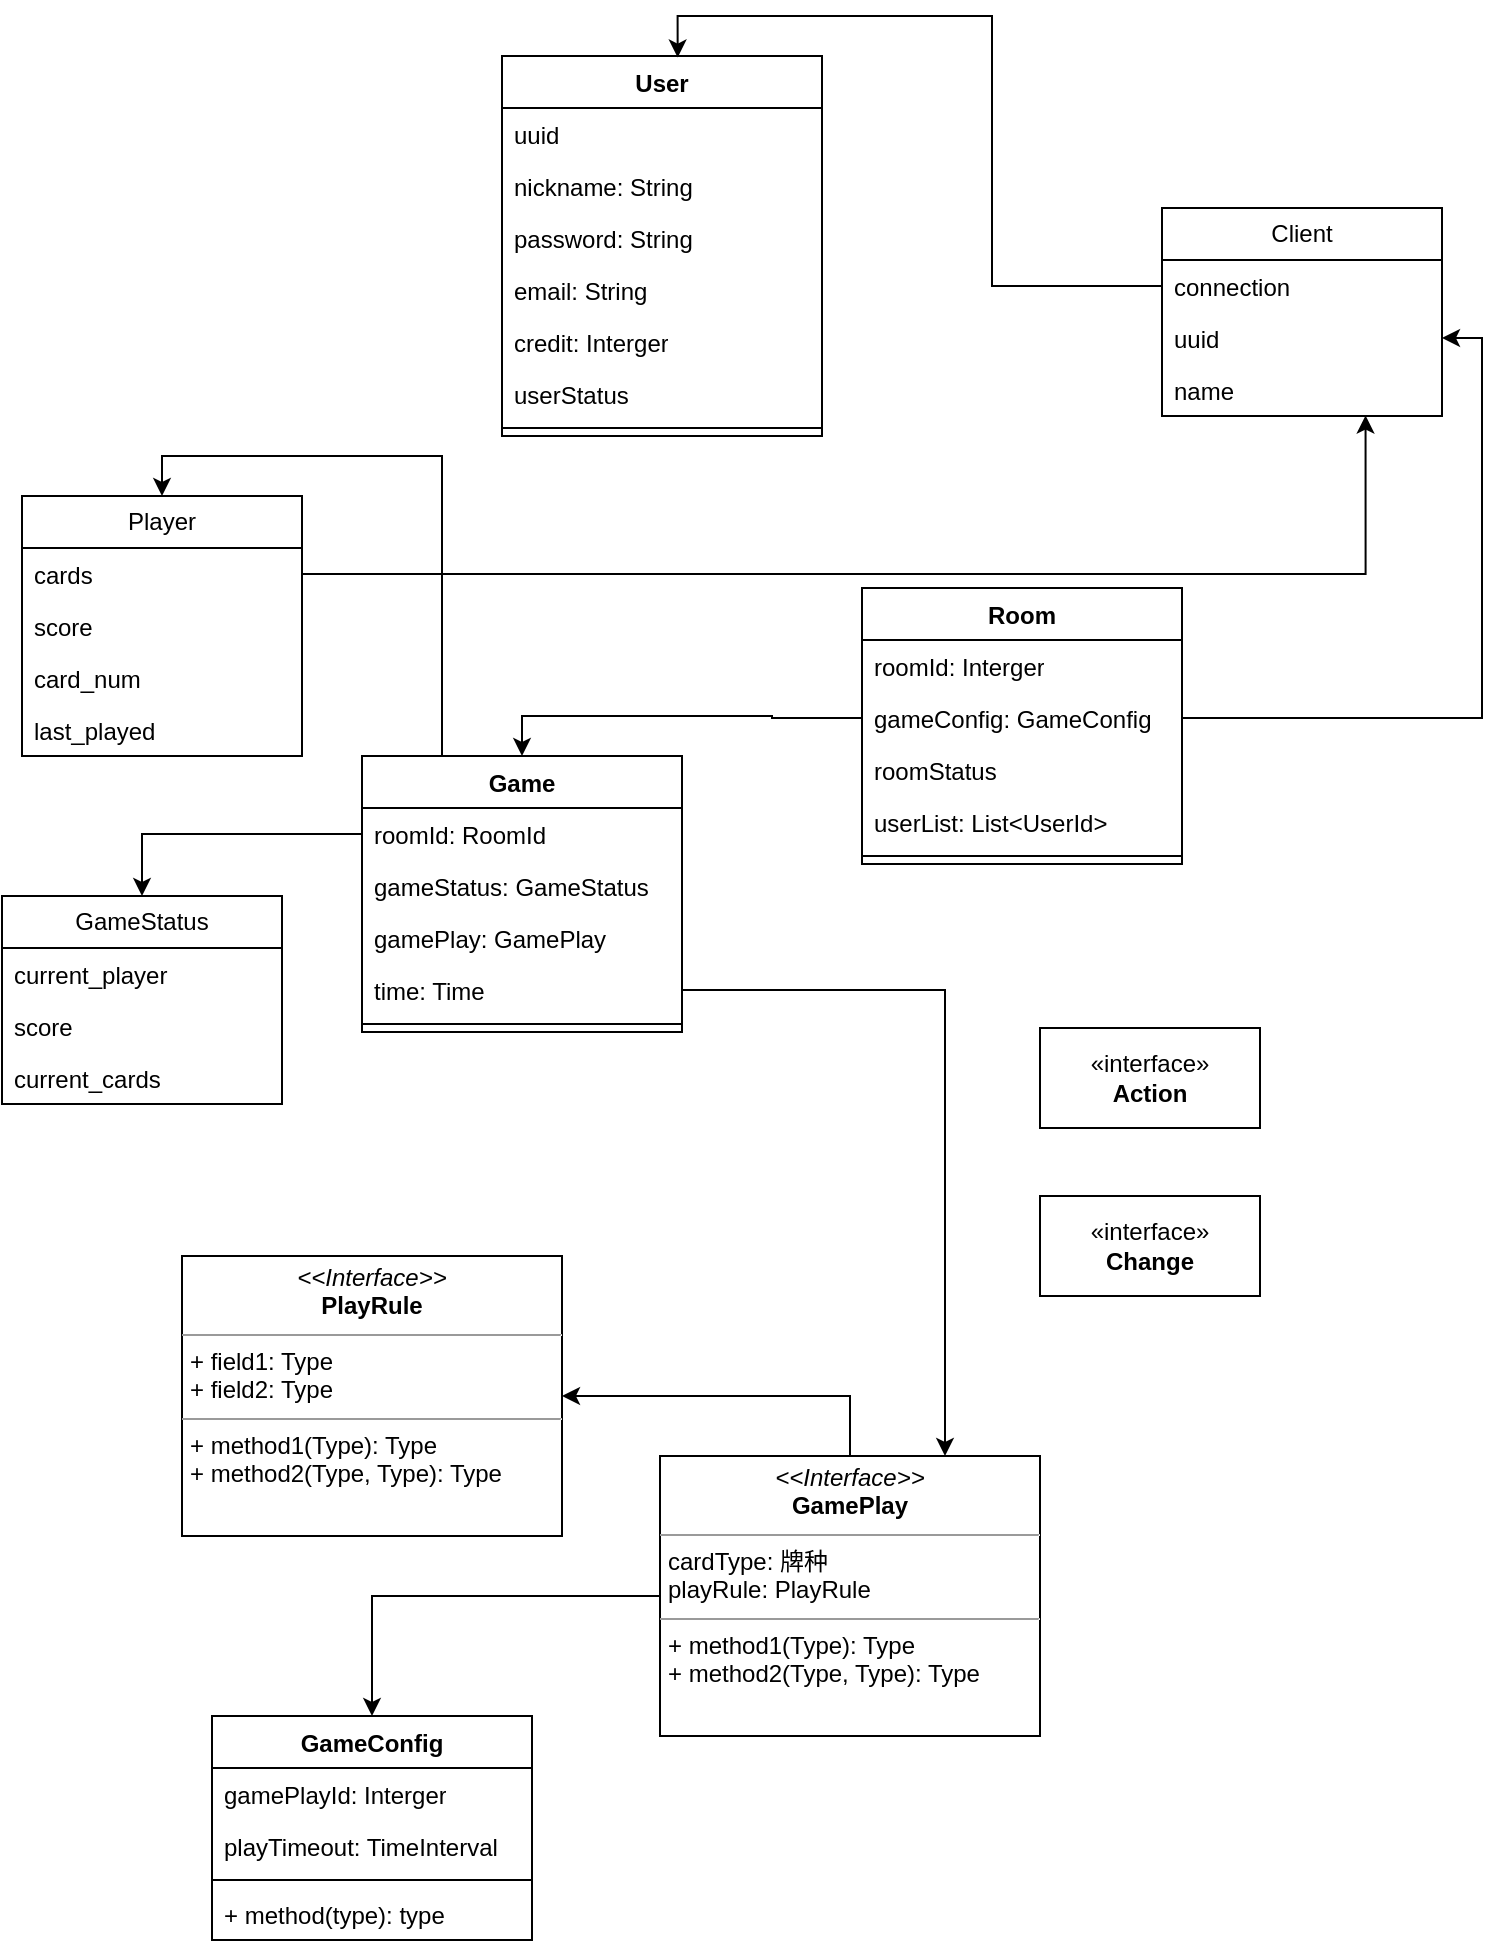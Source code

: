 <mxfile version="21.1.2" type="github">
  <diagram id="C5RBs43oDa-KdzZeNtuy" name="Page-1">
    <mxGraphModel dx="1624" dy="568" grid="1" gridSize="10" guides="1" tooltips="1" connect="1" arrows="1" fold="1" page="1" pageScale="1" pageWidth="827" pageHeight="1169" math="0" shadow="0">
      <root>
        <mxCell id="WIyWlLk6GJQsqaUBKTNV-0" />
        <mxCell id="WIyWlLk6GJQsqaUBKTNV-1" parent="WIyWlLk6GJQsqaUBKTNV-0" />
        <mxCell id="mFP2TvQ8Q0G1etKeHPyd-0" value="User" style="swimlane;fontStyle=1;align=center;verticalAlign=top;childLayout=stackLayout;horizontal=1;startSize=26;horizontalStack=0;resizeParent=1;resizeParentMax=0;resizeLast=0;collapsible=1;marginBottom=0;whiteSpace=wrap;html=1;" parent="WIyWlLk6GJQsqaUBKTNV-1" vertex="1">
          <mxGeometry x="240" y="90" width="160" height="190" as="geometry">
            <mxRectangle x="330" y="220" width="70" height="30" as="alternateBounds" />
          </mxGeometry>
        </mxCell>
        <mxCell id="mFP2TvQ8Q0G1etKeHPyd-1" value="uuid" style="text;strokeColor=none;fillColor=none;align=left;verticalAlign=top;spacingLeft=4;spacingRight=4;overflow=hidden;rotatable=0;points=[[0,0.5],[1,0.5]];portConstraint=eastwest;whiteSpace=wrap;html=1;" parent="mFP2TvQ8Q0G1etKeHPyd-0" vertex="1">
          <mxGeometry y="26" width="160" height="26" as="geometry" />
        </mxCell>
        <mxCell id="mFP2TvQ8Q0G1etKeHPyd-5" value="nickname: String" style="text;strokeColor=none;fillColor=none;align=left;verticalAlign=top;spacingLeft=4;spacingRight=4;overflow=hidden;rotatable=0;points=[[0,0.5],[1,0.5]];portConstraint=eastwest;whiteSpace=wrap;html=1;" parent="mFP2TvQ8Q0G1etKeHPyd-0" vertex="1">
          <mxGeometry y="52" width="160" height="26" as="geometry" />
        </mxCell>
        <mxCell id="mFP2TvQ8Q0G1etKeHPyd-6" value="password: String" style="text;strokeColor=none;fillColor=none;align=left;verticalAlign=top;spacingLeft=4;spacingRight=4;overflow=hidden;rotatable=0;points=[[0,0.5],[1,0.5]];portConstraint=eastwest;whiteSpace=wrap;html=1;" parent="mFP2TvQ8Q0G1etKeHPyd-0" vertex="1">
          <mxGeometry y="78" width="160" height="26" as="geometry" />
        </mxCell>
        <mxCell id="mFP2TvQ8Q0G1etKeHPyd-7" value="email: String" style="text;strokeColor=none;fillColor=none;align=left;verticalAlign=top;spacingLeft=4;spacingRight=4;overflow=hidden;rotatable=0;points=[[0,0.5],[1,0.5]];portConstraint=eastwest;whiteSpace=wrap;html=1;" parent="mFP2TvQ8Q0G1etKeHPyd-0" vertex="1">
          <mxGeometry y="104" width="160" height="26" as="geometry" />
        </mxCell>
        <mxCell id="mFP2TvQ8Q0G1etKeHPyd-8" value="credit: Interger" style="text;strokeColor=none;fillColor=none;align=left;verticalAlign=top;spacingLeft=4;spacingRight=4;overflow=hidden;rotatable=0;points=[[0,0.5],[1,0.5]];portConstraint=eastwest;whiteSpace=wrap;html=1;" parent="mFP2TvQ8Q0G1etKeHPyd-0" vertex="1">
          <mxGeometry y="130" width="160" height="26" as="geometry" />
        </mxCell>
        <mxCell id="mFP2TvQ8Q0G1etKeHPyd-9" value="userStatus" style="text;strokeColor=none;fillColor=none;align=left;verticalAlign=top;spacingLeft=4;spacingRight=4;overflow=hidden;rotatable=0;points=[[0,0.5],[1,0.5]];portConstraint=eastwest;whiteSpace=wrap;html=1;" parent="mFP2TvQ8Q0G1etKeHPyd-0" vertex="1">
          <mxGeometry y="156" width="160" height="26" as="geometry" />
        </mxCell>
        <mxCell id="mFP2TvQ8Q0G1etKeHPyd-2" value="" style="line;strokeWidth=1;fillColor=none;align=left;verticalAlign=middle;spacingTop=-1;spacingLeft=3;spacingRight=3;rotatable=0;labelPosition=right;points=[];portConstraint=eastwest;strokeColor=inherit;" parent="mFP2TvQ8Q0G1etKeHPyd-0" vertex="1">
          <mxGeometry y="182" width="160" height="8" as="geometry" />
        </mxCell>
        <mxCell id="mFP2TvQ8Q0G1etKeHPyd-10" value="Room" style="swimlane;fontStyle=1;align=center;verticalAlign=top;childLayout=stackLayout;horizontal=1;startSize=26;horizontalStack=0;resizeParent=1;resizeParentMax=0;resizeLast=0;collapsible=1;marginBottom=0;whiteSpace=wrap;html=1;" parent="WIyWlLk6GJQsqaUBKTNV-1" vertex="1">
          <mxGeometry x="420" y="356" width="160" height="138" as="geometry" />
        </mxCell>
        <mxCell id="mFP2TvQ8Q0G1etKeHPyd-11" value="roomId: Interger" style="text;strokeColor=none;fillColor=none;align=left;verticalAlign=top;spacingLeft=4;spacingRight=4;overflow=hidden;rotatable=0;points=[[0,0.5],[1,0.5]];portConstraint=eastwest;whiteSpace=wrap;html=1;" parent="mFP2TvQ8Q0G1etKeHPyd-10" vertex="1">
          <mxGeometry y="26" width="160" height="26" as="geometry" />
        </mxCell>
        <mxCell id="mFP2TvQ8Q0G1etKeHPyd-14" value="gameConfig: GameConfig" style="text;strokeColor=none;fillColor=none;align=left;verticalAlign=top;spacingLeft=4;spacingRight=4;overflow=hidden;rotatable=0;points=[[0,0.5],[1,0.5]];portConstraint=eastwest;whiteSpace=wrap;html=1;" parent="mFP2TvQ8Q0G1etKeHPyd-10" vertex="1">
          <mxGeometry y="52" width="160" height="26" as="geometry" />
        </mxCell>
        <mxCell id="mFP2TvQ8Q0G1etKeHPyd-15" value="roomStatus" style="text;strokeColor=none;fillColor=none;align=left;verticalAlign=top;spacingLeft=4;spacingRight=4;overflow=hidden;rotatable=0;points=[[0,0.5],[1,0.5]];portConstraint=eastwest;whiteSpace=wrap;html=1;" parent="mFP2TvQ8Q0G1etKeHPyd-10" vertex="1">
          <mxGeometry y="78" width="160" height="26" as="geometry" />
        </mxCell>
        <mxCell id="mFP2TvQ8Q0G1etKeHPyd-16" value="userList: List&amp;lt;UserId&amp;gt;" style="text;strokeColor=none;fillColor=none;align=left;verticalAlign=top;spacingLeft=4;spacingRight=4;overflow=hidden;rotatable=0;points=[[0,0.5],[1,0.5]];portConstraint=eastwest;whiteSpace=wrap;html=1;" parent="mFP2TvQ8Q0G1etKeHPyd-10" vertex="1">
          <mxGeometry y="104" width="160" height="26" as="geometry" />
        </mxCell>
        <mxCell id="mFP2TvQ8Q0G1etKeHPyd-12" value="" style="line;strokeWidth=1;fillColor=none;align=left;verticalAlign=middle;spacingTop=-1;spacingLeft=3;spacingRight=3;rotatable=0;labelPosition=right;points=[];portConstraint=eastwest;strokeColor=inherit;" parent="mFP2TvQ8Q0G1etKeHPyd-10" vertex="1">
          <mxGeometry y="130" width="160" height="8" as="geometry" />
        </mxCell>
        <mxCell id="Y3XOSIJj2k3WBhOEDX4B-26" style="edgeStyle=orthogonalEdgeStyle;rounded=0;orthogonalLoop=1;jettySize=auto;html=1;exitX=0.25;exitY=0;exitDx=0;exitDy=0;entryX=0.5;entryY=0;entryDx=0;entryDy=0;" edge="1" parent="WIyWlLk6GJQsqaUBKTNV-1" source="mFP2TvQ8Q0G1etKeHPyd-18" target="Y3XOSIJj2k3WBhOEDX4B-19">
          <mxGeometry relative="1" as="geometry" />
        </mxCell>
        <mxCell id="mFP2TvQ8Q0G1etKeHPyd-18" value="Game" style="swimlane;fontStyle=1;align=center;verticalAlign=top;childLayout=stackLayout;horizontal=1;startSize=26;horizontalStack=0;resizeParent=1;resizeParentMax=0;resizeLast=0;collapsible=1;marginBottom=0;whiteSpace=wrap;html=1;" parent="WIyWlLk6GJQsqaUBKTNV-1" vertex="1">
          <mxGeometry x="170" y="440" width="160" height="138" as="geometry" />
        </mxCell>
        <mxCell id="mFP2TvQ8Q0G1etKeHPyd-19" value="roomId: RoomId" style="text;strokeColor=none;fillColor=none;align=left;verticalAlign=top;spacingLeft=4;spacingRight=4;overflow=hidden;rotatable=0;points=[[0,0.5],[1,0.5]];portConstraint=eastwest;whiteSpace=wrap;html=1;" parent="mFP2TvQ8Q0G1etKeHPyd-18" vertex="1">
          <mxGeometry y="26" width="160" height="26" as="geometry" />
        </mxCell>
        <mxCell id="mFP2TvQ8Q0G1etKeHPyd-24" value="gameStatus: GameStatus" style="text;strokeColor=none;fillColor=none;align=left;verticalAlign=top;spacingLeft=4;spacingRight=4;overflow=hidden;rotatable=0;points=[[0,0.5],[1,0.5]];portConstraint=eastwest;whiteSpace=wrap;html=1;" parent="mFP2TvQ8Q0G1etKeHPyd-18" vertex="1">
          <mxGeometry y="52" width="160" height="26" as="geometry" />
        </mxCell>
        <mxCell id="mFP2TvQ8Q0G1etKeHPyd-25" value="gamePlay: GamePlay" style="text;strokeColor=none;fillColor=none;align=left;verticalAlign=top;spacingLeft=4;spacingRight=4;overflow=hidden;rotatable=0;points=[[0,0.5],[1,0.5]];portConstraint=eastwest;whiteSpace=wrap;html=1;" parent="mFP2TvQ8Q0G1etKeHPyd-18" vertex="1">
          <mxGeometry y="78" width="160" height="26" as="geometry" />
        </mxCell>
        <mxCell id="mFP2TvQ8Q0G1etKeHPyd-26" value="time: Time" style="text;strokeColor=none;fillColor=none;align=left;verticalAlign=top;spacingLeft=4;spacingRight=4;overflow=hidden;rotatable=0;points=[[0,0.5],[1,0.5]];portConstraint=eastwest;whiteSpace=wrap;html=1;" parent="mFP2TvQ8Q0G1etKeHPyd-18" vertex="1">
          <mxGeometry y="104" width="160" height="26" as="geometry" />
        </mxCell>
        <mxCell id="mFP2TvQ8Q0G1etKeHPyd-20" value="" style="line;strokeWidth=1;fillColor=none;align=left;verticalAlign=middle;spacingTop=-1;spacingLeft=3;spacingRight=3;rotatable=0;labelPosition=right;points=[];portConstraint=eastwest;strokeColor=inherit;" parent="mFP2TvQ8Q0G1etKeHPyd-18" vertex="1">
          <mxGeometry y="130" width="160" height="8" as="geometry" />
        </mxCell>
        <mxCell id="mFP2TvQ8Q0G1etKeHPyd-27" value="GameConfig" style="swimlane;fontStyle=1;align=center;verticalAlign=top;childLayout=stackLayout;horizontal=1;startSize=26;horizontalStack=0;resizeParent=1;resizeParentMax=0;resizeLast=0;collapsible=1;marginBottom=0;whiteSpace=wrap;html=1;" parent="WIyWlLk6GJQsqaUBKTNV-1" vertex="1">
          <mxGeometry x="95" y="920" width="160" height="112" as="geometry" />
        </mxCell>
        <mxCell id="mFP2TvQ8Q0G1etKeHPyd-28" value="gamePlayId: Interger" style="text;strokeColor=none;fillColor=none;align=left;verticalAlign=top;spacingLeft=4;spacingRight=4;overflow=hidden;rotatable=0;points=[[0,0.5],[1,0.5]];portConstraint=eastwest;whiteSpace=wrap;html=1;" parent="mFP2TvQ8Q0G1etKeHPyd-27" vertex="1">
          <mxGeometry y="26" width="160" height="26" as="geometry" />
        </mxCell>
        <mxCell id="mFP2TvQ8Q0G1etKeHPyd-31" value="playTimeout: TimeInterval" style="text;strokeColor=none;fillColor=none;align=left;verticalAlign=top;spacingLeft=4;spacingRight=4;overflow=hidden;rotatable=0;points=[[0,0.5],[1,0.5]];portConstraint=eastwest;whiteSpace=wrap;html=1;" parent="mFP2TvQ8Q0G1etKeHPyd-27" vertex="1">
          <mxGeometry y="52" width="160" height="26" as="geometry" />
        </mxCell>
        <mxCell id="mFP2TvQ8Q0G1etKeHPyd-29" value="" style="line;strokeWidth=1;fillColor=none;align=left;verticalAlign=middle;spacingTop=-1;spacingLeft=3;spacingRight=3;rotatable=0;labelPosition=right;points=[];portConstraint=eastwest;strokeColor=inherit;" parent="mFP2TvQ8Q0G1etKeHPyd-27" vertex="1">
          <mxGeometry y="78" width="160" height="8" as="geometry" />
        </mxCell>
        <mxCell id="mFP2TvQ8Q0G1etKeHPyd-30" value="+ method(type): type" style="text;strokeColor=none;fillColor=none;align=left;verticalAlign=top;spacingLeft=4;spacingRight=4;overflow=hidden;rotatable=0;points=[[0,0.5],[1,0.5]];portConstraint=eastwest;whiteSpace=wrap;html=1;" parent="mFP2TvQ8Q0G1etKeHPyd-27" vertex="1">
          <mxGeometry y="86" width="160" height="26" as="geometry" />
        </mxCell>
        <mxCell id="Y3XOSIJj2k3WBhOEDX4B-2" style="edgeStyle=orthogonalEdgeStyle;rounded=0;orthogonalLoop=1;jettySize=auto;html=1;exitX=0.5;exitY=0;exitDx=0;exitDy=0;" edge="1" parent="WIyWlLk6GJQsqaUBKTNV-1" source="mFP2TvQ8Q0G1etKeHPyd-32" target="mFP2TvQ8Q0G1etKeHPyd-33">
          <mxGeometry relative="1" as="geometry" />
        </mxCell>
        <mxCell id="Y3XOSIJj2k3WBhOEDX4B-4" style="edgeStyle=orthogonalEdgeStyle;rounded=0;orthogonalLoop=1;jettySize=auto;html=1;exitX=0;exitY=0.5;exitDx=0;exitDy=0;entryX=0.5;entryY=0;entryDx=0;entryDy=0;" edge="1" parent="WIyWlLk6GJQsqaUBKTNV-1" source="mFP2TvQ8Q0G1etKeHPyd-32" target="mFP2TvQ8Q0G1etKeHPyd-27">
          <mxGeometry relative="1" as="geometry" />
        </mxCell>
        <mxCell id="mFP2TvQ8Q0G1etKeHPyd-32" value="&lt;p style=&quot;margin:0px;margin-top:4px;text-align:center;&quot;&gt;&lt;i&gt;&amp;lt;&amp;lt;Interface&amp;gt;&amp;gt;&lt;/i&gt;&lt;br&gt;&lt;b&gt;GamePlay&lt;/b&gt;&lt;/p&gt;&lt;hr size=&quot;1&quot;&gt;&lt;p style=&quot;margin:0px;margin-left:4px;&quot;&gt;cardType: 牌种&lt;br&gt;playRule: PlayRule&lt;/p&gt;&lt;hr size=&quot;1&quot;&gt;&lt;p style=&quot;margin:0px;margin-left:4px;&quot;&gt;+ method1(Type): Type&lt;br&gt;+ method2(Type, Type): Type&lt;/p&gt;" style="verticalAlign=top;align=left;overflow=fill;fontSize=12;fontFamily=Helvetica;html=1;whiteSpace=wrap;" parent="WIyWlLk6GJQsqaUBKTNV-1" vertex="1">
          <mxGeometry x="319" y="790" width="190" height="140" as="geometry" />
        </mxCell>
        <mxCell id="mFP2TvQ8Q0G1etKeHPyd-33" value="&lt;p style=&quot;margin:0px;margin-top:4px;text-align:center;&quot;&gt;&lt;i&gt;&amp;lt;&amp;lt;Interface&amp;gt;&amp;gt;&lt;/i&gt;&lt;br&gt;&lt;b&gt;PlayRule&lt;/b&gt;&lt;/p&gt;&lt;hr size=&quot;1&quot;&gt;&lt;p style=&quot;margin:0px;margin-left:4px;&quot;&gt;+ field1: Type&lt;br&gt;+ field2: Type&lt;/p&gt;&lt;hr size=&quot;1&quot;&gt;&lt;p style=&quot;margin:0px;margin-left:4px;&quot;&gt;+ method1(Type): Type&lt;br&gt;+ method2(Type, Type): Type&lt;/p&gt;" style="verticalAlign=top;align=left;overflow=fill;fontSize=12;fontFamily=Helvetica;html=1;whiteSpace=wrap;" parent="WIyWlLk6GJQsqaUBKTNV-1" vertex="1">
          <mxGeometry x="80" y="690" width="190" height="140" as="geometry" />
        </mxCell>
        <mxCell id="Y3XOSIJj2k3WBhOEDX4B-3" style="edgeStyle=orthogonalEdgeStyle;rounded=0;orthogonalLoop=1;jettySize=auto;html=1;exitX=1;exitY=0.5;exitDx=0;exitDy=0;entryX=0.75;entryY=0;entryDx=0;entryDy=0;" edge="1" parent="WIyWlLk6GJQsqaUBKTNV-1" source="mFP2TvQ8Q0G1etKeHPyd-26" target="mFP2TvQ8Q0G1etKeHPyd-32">
          <mxGeometry relative="1" as="geometry" />
        </mxCell>
        <mxCell id="Y3XOSIJj2k3WBhOEDX4B-7" value="GameStatus" style="swimlane;fontStyle=0;childLayout=stackLayout;horizontal=1;startSize=26;fillColor=none;horizontalStack=0;resizeParent=1;resizeParentMax=0;resizeLast=0;collapsible=1;marginBottom=0;whiteSpace=wrap;html=1;" vertex="1" parent="WIyWlLk6GJQsqaUBKTNV-1">
          <mxGeometry x="-10" y="510" width="140" height="104" as="geometry" />
        </mxCell>
        <mxCell id="Y3XOSIJj2k3WBhOEDX4B-8" value="current_player" style="text;strokeColor=none;fillColor=none;align=left;verticalAlign=top;spacingLeft=4;spacingRight=4;overflow=hidden;rotatable=0;points=[[0,0.5],[1,0.5]];portConstraint=eastwest;whiteSpace=wrap;html=1;" vertex="1" parent="Y3XOSIJj2k3WBhOEDX4B-7">
          <mxGeometry y="26" width="140" height="26" as="geometry" />
        </mxCell>
        <mxCell id="Y3XOSIJj2k3WBhOEDX4B-9" value="score" style="text;strokeColor=none;fillColor=none;align=left;verticalAlign=top;spacingLeft=4;spacingRight=4;overflow=hidden;rotatable=0;points=[[0,0.5],[1,0.5]];portConstraint=eastwest;whiteSpace=wrap;html=1;" vertex="1" parent="Y3XOSIJj2k3WBhOEDX4B-7">
          <mxGeometry y="52" width="140" height="26" as="geometry" />
        </mxCell>
        <mxCell id="Y3XOSIJj2k3WBhOEDX4B-10" value="current_cards" style="text;strokeColor=none;fillColor=none;align=left;verticalAlign=top;spacingLeft=4;spacingRight=4;overflow=hidden;rotatable=0;points=[[0,0.5],[1,0.5]];portConstraint=eastwest;whiteSpace=wrap;html=1;" vertex="1" parent="Y3XOSIJj2k3WBhOEDX4B-7">
          <mxGeometry y="78" width="140" height="26" as="geometry" />
        </mxCell>
        <mxCell id="Y3XOSIJj2k3WBhOEDX4B-11" style="edgeStyle=orthogonalEdgeStyle;rounded=0;orthogonalLoop=1;jettySize=auto;html=1;exitX=0;exitY=0.5;exitDx=0;exitDy=0;entryX=0.5;entryY=0;entryDx=0;entryDy=0;" edge="1" parent="WIyWlLk6GJQsqaUBKTNV-1" source="mFP2TvQ8Q0G1etKeHPyd-19" target="Y3XOSIJj2k3WBhOEDX4B-7">
          <mxGeometry relative="1" as="geometry" />
        </mxCell>
        <mxCell id="Y3XOSIJj2k3WBhOEDX4B-12" value="Client" style="swimlane;fontStyle=0;childLayout=stackLayout;horizontal=1;startSize=26;fillColor=none;horizontalStack=0;resizeParent=1;resizeParentMax=0;resizeLast=0;collapsible=1;marginBottom=0;whiteSpace=wrap;html=1;" vertex="1" parent="WIyWlLk6GJQsqaUBKTNV-1">
          <mxGeometry x="570" y="166" width="140" height="104" as="geometry" />
        </mxCell>
        <mxCell id="Y3XOSIJj2k3WBhOEDX4B-13" value="connection" style="text;strokeColor=none;fillColor=none;align=left;verticalAlign=top;spacingLeft=4;spacingRight=4;overflow=hidden;rotatable=0;points=[[0,0.5],[1,0.5]];portConstraint=eastwest;whiteSpace=wrap;html=1;" vertex="1" parent="Y3XOSIJj2k3WBhOEDX4B-12">
          <mxGeometry y="26" width="140" height="26" as="geometry" />
        </mxCell>
        <mxCell id="Y3XOSIJj2k3WBhOEDX4B-14" value="uuid" style="text;strokeColor=none;fillColor=none;align=left;verticalAlign=top;spacingLeft=4;spacingRight=4;overflow=hidden;rotatable=0;points=[[0,0.5],[1,0.5]];portConstraint=eastwest;whiteSpace=wrap;html=1;" vertex="1" parent="Y3XOSIJj2k3WBhOEDX4B-12">
          <mxGeometry y="52" width="140" height="26" as="geometry" />
        </mxCell>
        <mxCell id="Y3XOSIJj2k3WBhOEDX4B-15" value="name" style="text;strokeColor=none;fillColor=none;align=left;verticalAlign=top;spacingLeft=4;spacingRight=4;overflow=hidden;rotatable=0;points=[[0,0.5],[1,0.5]];portConstraint=eastwest;whiteSpace=wrap;html=1;" vertex="1" parent="Y3XOSIJj2k3WBhOEDX4B-12">
          <mxGeometry y="78" width="140" height="26" as="geometry" />
        </mxCell>
        <mxCell id="Y3XOSIJj2k3WBhOEDX4B-16" style="edgeStyle=orthogonalEdgeStyle;rounded=0;orthogonalLoop=1;jettySize=auto;html=1;exitX=0;exitY=0.5;exitDx=0;exitDy=0;entryX=0.549;entryY=0.004;entryDx=0;entryDy=0;entryPerimeter=0;" edge="1" parent="WIyWlLk6GJQsqaUBKTNV-1" source="Y3XOSIJj2k3WBhOEDX4B-13" target="mFP2TvQ8Q0G1etKeHPyd-0">
          <mxGeometry relative="1" as="geometry" />
        </mxCell>
        <mxCell id="Y3XOSIJj2k3WBhOEDX4B-17" style="edgeStyle=orthogonalEdgeStyle;rounded=0;orthogonalLoop=1;jettySize=auto;html=1;exitX=0;exitY=0.5;exitDx=0;exitDy=0;entryX=0.5;entryY=0;entryDx=0;entryDy=0;" edge="1" parent="WIyWlLk6GJQsqaUBKTNV-1" source="mFP2TvQ8Q0G1etKeHPyd-14" target="mFP2TvQ8Q0G1etKeHPyd-18">
          <mxGeometry relative="1" as="geometry" />
        </mxCell>
        <mxCell id="Y3XOSIJj2k3WBhOEDX4B-18" style="edgeStyle=orthogonalEdgeStyle;rounded=0;orthogonalLoop=1;jettySize=auto;html=1;exitX=1;exitY=0.5;exitDx=0;exitDy=0;entryX=1;entryY=0.5;entryDx=0;entryDy=0;" edge="1" parent="WIyWlLk6GJQsqaUBKTNV-1" source="mFP2TvQ8Q0G1etKeHPyd-14" target="Y3XOSIJj2k3WBhOEDX4B-14">
          <mxGeometry relative="1" as="geometry" />
        </mxCell>
        <mxCell id="Y3XOSIJj2k3WBhOEDX4B-19" value="Player" style="swimlane;fontStyle=0;childLayout=stackLayout;horizontal=1;startSize=26;fillColor=none;horizontalStack=0;resizeParent=1;resizeParentMax=0;resizeLast=0;collapsible=1;marginBottom=0;whiteSpace=wrap;html=1;" vertex="1" parent="WIyWlLk6GJQsqaUBKTNV-1">
          <mxGeometry y="310" width="140" height="130" as="geometry" />
        </mxCell>
        <mxCell id="Y3XOSIJj2k3WBhOEDX4B-20" value="cards" style="text;strokeColor=none;fillColor=none;align=left;verticalAlign=top;spacingLeft=4;spacingRight=4;overflow=hidden;rotatable=0;points=[[0,0.5],[1,0.5]];portConstraint=eastwest;whiteSpace=wrap;html=1;" vertex="1" parent="Y3XOSIJj2k3WBhOEDX4B-19">
          <mxGeometry y="26" width="140" height="26" as="geometry" />
        </mxCell>
        <mxCell id="Y3XOSIJj2k3WBhOEDX4B-21" value="score" style="text;strokeColor=none;fillColor=none;align=left;verticalAlign=top;spacingLeft=4;spacingRight=4;overflow=hidden;rotatable=0;points=[[0,0.5],[1,0.5]];portConstraint=eastwest;whiteSpace=wrap;html=1;" vertex="1" parent="Y3XOSIJj2k3WBhOEDX4B-19">
          <mxGeometry y="52" width="140" height="26" as="geometry" />
        </mxCell>
        <mxCell id="Y3XOSIJj2k3WBhOEDX4B-22" value="card_num" style="text;strokeColor=none;fillColor=none;align=left;verticalAlign=top;spacingLeft=4;spacingRight=4;overflow=hidden;rotatable=0;points=[[0,0.5],[1,0.5]];portConstraint=eastwest;whiteSpace=wrap;html=1;" vertex="1" parent="Y3XOSIJj2k3WBhOEDX4B-19">
          <mxGeometry y="78" width="140" height="26" as="geometry" />
        </mxCell>
        <mxCell id="Y3XOSIJj2k3WBhOEDX4B-24" value="last_played" style="text;strokeColor=none;fillColor=none;align=left;verticalAlign=top;spacingLeft=4;spacingRight=4;overflow=hidden;rotatable=0;points=[[0,0.5],[1,0.5]];portConstraint=eastwest;whiteSpace=wrap;html=1;" vertex="1" parent="Y3XOSIJj2k3WBhOEDX4B-19">
          <mxGeometry y="104" width="140" height="26" as="geometry" />
        </mxCell>
        <mxCell id="Y3XOSIJj2k3WBhOEDX4B-27" style="edgeStyle=orthogonalEdgeStyle;rounded=0;orthogonalLoop=1;jettySize=auto;html=1;exitX=1;exitY=0.5;exitDx=0;exitDy=0;entryX=0.727;entryY=0.992;entryDx=0;entryDy=0;entryPerimeter=0;" edge="1" parent="WIyWlLk6GJQsqaUBKTNV-1" source="Y3XOSIJj2k3WBhOEDX4B-20" target="Y3XOSIJj2k3WBhOEDX4B-15">
          <mxGeometry relative="1" as="geometry">
            <mxPoint x="520" y="230" as="targetPoint" />
          </mxGeometry>
        </mxCell>
        <mxCell id="Y3XOSIJj2k3WBhOEDX4B-28" value="«interface»&lt;br&gt;&lt;b&gt;Action&lt;/b&gt;" style="html=1;whiteSpace=wrap;" vertex="1" parent="WIyWlLk6GJQsqaUBKTNV-1">
          <mxGeometry x="509" y="576" width="110" height="50" as="geometry" />
        </mxCell>
        <mxCell id="Y3XOSIJj2k3WBhOEDX4B-29" value="«interface»&lt;br&gt;&lt;b&gt;Change&lt;/b&gt;" style="html=1;whiteSpace=wrap;" vertex="1" parent="WIyWlLk6GJQsqaUBKTNV-1">
          <mxGeometry x="509" y="660" width="110" height="50" as="geometry" />
        </mxCell>
      </root>
    </mxGraphModel>
  </diagram>
</mxfile>
